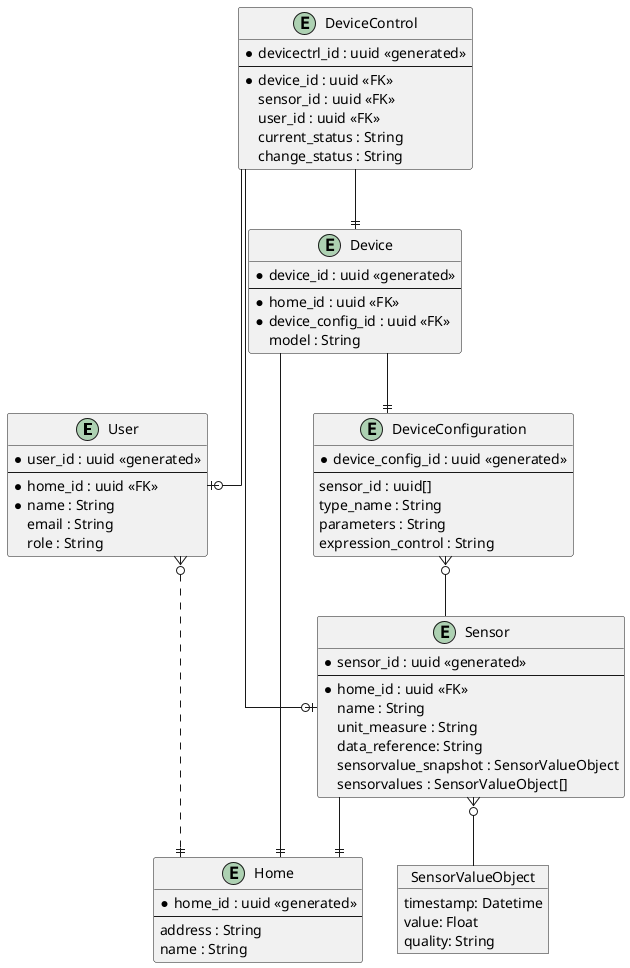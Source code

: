 @startuml
skinparam linetype ortho

entity "User" as user {
  *user_id : uuid <<generated>>
  --
  *home_id : uuid <<FK>>
  *name : String
  email : String
  role : String
}

entity "Home" as home {
  *home_id : uuid <<generated>>
  --
  address : String
  name : String
}

entity "Device" as device {
  *device_id : uuid <<generated>>
  --
  *home_id : uuid <<FK>>
  *device_config_id : uuid <<FK>>
  model : String
}

entity "DeviceConfiguration" as deviceconfig {
  *device_config_id : uuid <<generated>>
  --
  sensor_id : uuid[]
  type_name : String
  parameters : String
  expression_control : String
}

entity "Sensor" as sensor {
  *sensor_id : uuid <<generated>>
  --
  *home_id : uuid <<FK>>
  name : String
  unit_measure : String
  data_reference: String
  sensorvalue_snapshot : SensorValueObject
  sensorvalues : SensorValueObject[]
}

object "SensorValueObject" as sensorvalue {
  timestamp: Datetime
  value: Float
  quality: String
}

entity "DeviceControl" as devicectrl {
  *devicectrl_id : uuid <<generated>>
  --
  *device_id : uuid <<FK>>
  sensor_id : uuid <<FK>>
  user_id : uuid <<FK>>
  current_status : String
  change_status : String
}

'user and home relationship
user }o..|| home

'device relationships
device --|| home
device --|| deviceconfig

'device configuration relationships
deviceconfig }o-- sensor

'sensor relationships
sensor --|| home
sensor }o-- sensorvalue

'devicectrl relationships
devicectrl --|| device
devicectrl --o| user
devicectrl --o| sensor

@enduml